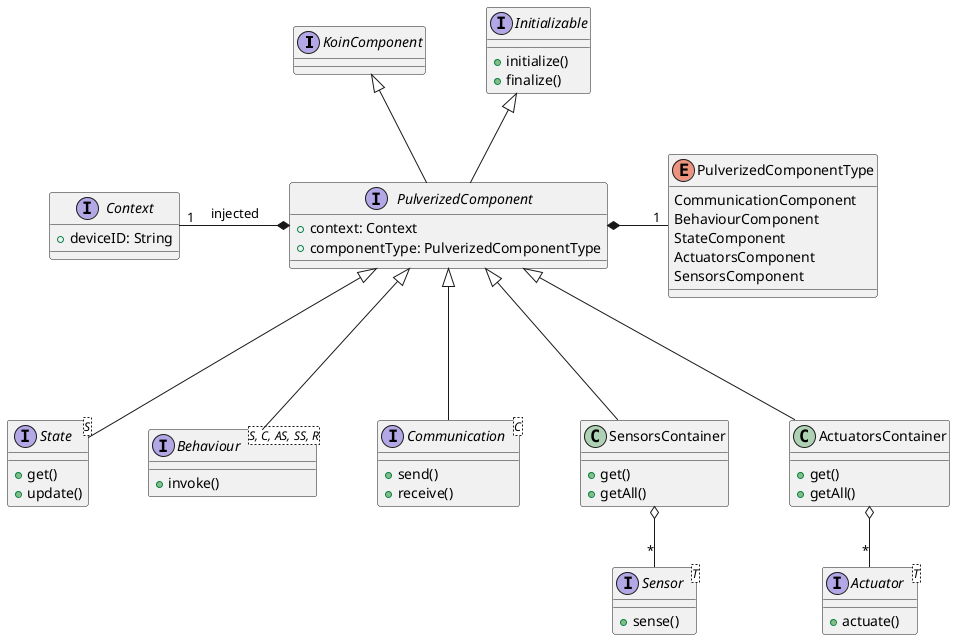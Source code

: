 @startuml core-impll-interfaces
top to bottom direction
skinparam nodesep 60

interface "KoinComponent" as kc {}

interface "Initializable" as init {
  +initialize()
  +finalize()
}

interface "Context" as ctx {
  +deviceID: String
}

interface "PulverizedComponent" as pc {
  +context: Context
  +componentType: PulverizedComponentType
}

interface "State<S>" as state {
  +get()
  +update()
}

interface "Behaviour<S, C, AS, SS, R>" as bhv {
  +invoke()
}

interface "Communication<C>" as comm {
  +send()
  +receive()
}

interface "Sensor<T>" as sens {
  +sense()
}

interface "Actuator<T>" as act {
  +actuate()
}

enum "PulverizedComponentType" as pct {
  CommunicationComponent
  BehaviourComponent
  StateComponent
  ActuatorsComponent
  SensorsComponent
}

class "SensorsContainer" as sens_cont {
  +get()
  +getAll()
}

class "ActuatorsContainer" as act_cont {
  +get()
  +getAll()
}

kc <|-- pc
init <|-- pc

pc *-right- "1" pct
pc *-left- "1" ctx : injected

pc <|--- bhv
pc <|--- state
pc <|--- comm
pc <|--- act_cont
pc <|--- sens_cont

sens_cont o-- "*" sens
act_cont o-- "*" act
@enduml